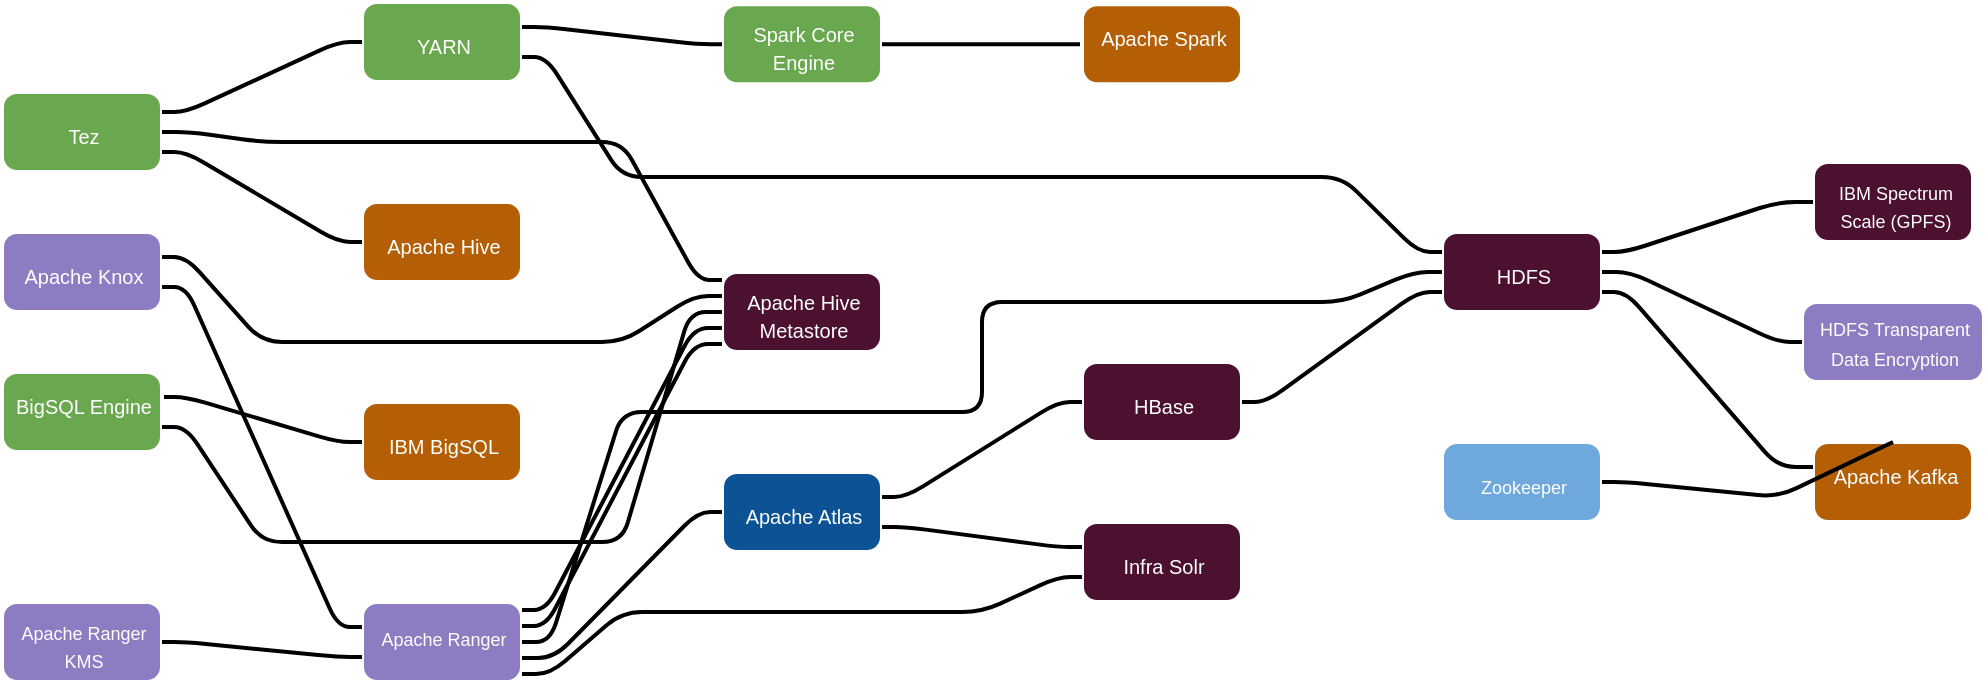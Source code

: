 <mxfile version="12.2.2" type="github" pages="1">
  <diagram id="WvB5eT4awu3Ml9oOcdao" name="Page-1">
    <mxGraphModel dx="2235" dy="1900" grid="1" gridSize="10" guides="1" tooltips="1" connect="1" arrows="1" fold="1" page="1" pageScale="1" pageWidth="827" pageHeight="1169" math="0" shadow="0">
      <root>
        <mxCell id="0"/>
        <mxCell id="1" parent="0"/>
        <mxCell id="r3al3P3H8GHCA9LtX1gN-21" value="&lt;div style=&#39;width: 73.0px;height: 10.4px;word-break: break-word;&#39;&gt;&lt;div align=&quot;center&quot;&gt;&lt;span style=&quot;font-family:Arial;text-decoration:none;color:#ffffff;font-size:10px; line-height: 0;&quot;&gt;&lt;span style=&quot;text-decoration:none; line-height: normal;&quot;&gt;HDFS&lt;/span&gt;&lt;/span&gt;&lt;/div&gt;&lt;/div&gt;" style="shape=rect;rounded=1;arcSize=15;absoluteArcSize=1;shadow=0;strokeWidth=2;fillColor=#4c1130;strokeColor=#ffffff;opacity=100.0;html=1;nl2Br=0;verticalAlign=middle;align=center;spacingLeft=8.0;spacingRight=6;whiteSpace=wrap;gliffyId=0;" vertex="1" parent="1">
          <mxGeometry x="720" y="115" width="80" height="40" as="geometry"/>
        </mxCell>
        <mxCell id="r3al3P3H8GHCA9LtX1gN-22" value="&lt;div style=&#39;width: 73.0px;height: 19.2px;word-break: break-word;&#39;&gt;&lt;div align=&quot;center&quot;&gt;&lt;span style=&quot;font-family:Arial;text-decoration:none;color:#ffffff;font-size:9px; line-height: 0;&quot;&gt;&lt;span style=&quot;text-decoration:none; line-height: normal;&quot;&gt;IBM Spectrum Scale (GPFS)&lt;/span&gt;&lt;/span&gt;&lt;/div&gt;&lt;/div&gt;" style="shape=rect;rounded=1;arcSize=15;absoluteArcSize=1;shadow=0;strokeWidth=2;fillColor=#4c1130;strokeColor=#ffffff;opacity=100.0;html=1;nl2Br=0;verticalAlign=middle;align=center;spacingLeft=8.0;spacingRight=6;whiteSpace=wrap;gliffyId=4;" vertex="1" parent="1">
          <mxGeometry x="905.5" y="80" width="80" height="40" as="geometry"/>
        </mxCell>
        <mxCell id="r3al3P3H8GHCA9LtX1gN-23" value="&lt;div style=&#39;width: 73.0px;height: 20.8px;word-break: break-word;&#39;&gt;&lt;div align=&quot;center&quot;&gt;&lt;span style=&quot;font-family:Arial;text-decoration:none;color:rgb(255, 255, 255);font-size:10px; line-height: normal;&quot;&gt;Apache Hive Metastore&lt;/span&gt;&lt;/div&gt;&lt;/div&gt;" style="shape=rect;rounded=1;arcSize=15;absoluteArcSize=1;shadow=0;strokeWidth=2;fillColor=#4c1130;strokeColor=#ffffff;opacity=100.0;html=1;nl2Br=0;verticalAlign=middle;align=center;spacingLeft=8.0;spacingRight=6;whiteSpace=wrap;gliffyId=10;" vertex="1" parent="1">
          <mxGeometry x="360" y="135" width="80" height="40" as="geometry"/>
        </mxCell>
        <mxCell id="r3al3P3H8GHCA9LtX1gN-24" value="&lt;div style=&#39;width: 83.45px;height: 28.8px;word-break: break-word;&#39;&gt;&lt;div align=&quot;center&quot;&gt;&lt;span style=&quot;font-family:Arial;text-decoration:none;color:rgb(255, 255, 255);font-size:9px; line-height: normal;&quot;&gt;HDFS Transparent Data Encryption&lt;/span&gt;&lt;/div&gt;&lt;/div&gt;" style="shape=rect;rounded=1;arcSize=15;absoluteArcSize=1;shadow=0;strokeWidth=2;fillColor=#8e7cc3;strokeColor=#ffffff;opacity=100.0;html=1;nl2Br=0;verticalAlign=middle;align=center;spacingLeft=8.275;spacingRight=6;whiteSpace=wrap;gliffyId=17;" vertex="1" parent="1">
          <mxGeometry x="900" y="150" width="91" height="40" as="geometry"/>
        </mxCell>
        <mxCell id="r3al3P3H8GHCA9LtX1gN-25" value="&lt;div style=&#39;width: 73.0px;height: 10.4px;word-break: break-word;&#39;&gt;&lt;div align=&quot;center&quot;&gt;&lt;span style=&quot;font-family:Arial;text-decoration:none;color:rgb(255, 255, 255);font-size:10px; line-height: normal;&quot;&gt;YARN&lt;/span&gt;&lt;/div&gt;&lt;/div&gt;" style="shape=rect;rounded=1;arcSize=15;absoluteArcSize=1;shadow=0;strokeWidth=2;fillColor=#6aa84f;strokeColor=#ffffff;opacity=100.0;html=1;nl2Br=0;verticalAlign=middle;align=center;spacingLeft=8.0;spacingRight=6;whiteSpace=wrap;gliffyId=21;" vertex="1" parent="1">
          <mxGeometry x="180" width="80" height="40" as="geometry"/>
        </mxCell>
        <mxCell id="r3al3P3H8GHCA9LtX1gN-26" value="&lt;div style=&#39;width: 73.0px;height: 10.4px;word-break: break-word;&#39;&gt;&lt;div align=&quot;center&quot;&gt;&lt;span style=&quot;font-family:Arial;text-decoration:none;color:rgb(255, 255, 255);font-size:10px; line-height: normal;&quot;&gt;Tez&lt;/span&gt;&lt;/div&gt;&lt;/div&gt;" style="shape=rect;rounded=1;arcSize=15;absoluteArcSize=1;shadow=0;strokeWidth=2;fillColor=#6aa84f;strokeColor=#ffffff;opacity=100.0;html=1;nl2Br=0;verticalAlign=middle;align=center;spacingLeft=8.0;spacingRight=6;whiteSpace=wrap;gliffyId=23;" vertex="1" parent="1">
          <mxGeometry y="45" width="80" height="40" as="geometry"/>
        </mxCell>
        <mxCell id="r3al3P3H8GHCA9LtX1gN-27" value="&lt;div style=&#39;width: 73.0px;height: 10.4px;word-break: break-word;&#39;&gt;&lt;div align=&quot;center&quot;&gt;&lt;span style=&quot;font-family:Arial;text-decoration:none;color:rgb(255, 255, 255);font-size:10px; line-height: normal;&quot;&gt;Apache Hive&lt;/span&gt;&lt;/div&gt;&lt;/div&gt;" style="shape=rect;rounded=1;arcSize=15;absoluteArcSize=1;shadow=0;strokeWidth=2;fillColor=#b45f06;strokeColor=#ffffff;opacity=100.0;html=1;nl2Br=0;verticalAlign=middle;align=center;spacingLeft=8.0;spacingRight=6;whiteSpace=wrap;gliffyId=27;" vertex="1" parent="1">
          <mxGeometry x="180" y="100" width="80" height="40" as="geometry"/>
        </mxCell>
        <mxCell id="r3al3P3H8GHCA9LtX1gN-28" value="&lt;div style=&#39;width: 73.0px;height: 10.4px;word-break: break-word;&#39;&gt;&lt;div align=&quot;center&quot;&gt;&lt;span style=&quot;font-family:Arial;text-decoration:none;color:rgb(255, 255, 255);font-size:10px; line-height: normal;&quot;&gt;IBM BigSQL&lt;/span&gt;&lt;/div&gt;&lt;/div&gt;" style="shape=rect;rounded=1;arcSize=15;absoluteArcSize=1;shadow=0;strokeWidth=2;fillColor=#b45f06;strokeColor=#ffffff;opacity=100.0;html=1;nl2Br=0;verticalAlign=middle;align=center;spacingLeft=8.0;spacingRight=6;whiteSpace=wrap;gliffyId=29;" vertex="1" parent="1">
          <mxGeometry x="180" y="200" width="80" height="40" as="geometry"/>
        </mxCell>
        <mxCell id="r3al3P3H8GHCA9LtX1gN-29" style="shape=filledEdge;strokeWidth=2;strokeColor=#000000;fillColor=none;startArrow=none;startFill=0;startSize=6;endArrow=none;endFill=0;endSize=6;rounded=1;gliffyId=31;edgeStyle=orthogonalEdgeStyle;noEdgeStyle=1;orthogonal=1;" edge="1" parent="1" source="r3al3P3H8GHCA9LtX1gN-21" target="r3al3P3H8GHCA9LtX1gN-24">
          <mxGeometry width="8" height="28" relative="1" as="geometry">
            <Array as="points">
              <mxPoint x="814" y="135"/>
              <mxPoint x="888" y="170"/>
            </Array>
          </mxGeometry>
        </mxCell>
        <mxCell id="r3al3P3H8GHCA9LtX1gN-30" style="shape=filledEdge;strokeWidth=2;strokeColor=#000000;fillColor=none;startArrow=none;startFill=0;startSize=6;endArrow=none;endFill=0;endSize=6;rounded=1;gliffyId=34;edgeStyle=orthogonalEdgeStyle;noEdgeStyle=1;orthogonal=1;" edge="1" parent="1" source="r3al3P3H8GHCA9LtX1gN-26" target="r3al3P3H8GHCA9LtX1gN-27">
          <mxGeometry width="1" height="31" relative="1" as="geometry">
            <Array as="points">
              <mxPoint x="92" y="75"/>
              <mxPoint x="168" y="120"/>
            </Array>
          </mxGeometry>
        </mxCell>
        <mxCell id="r3al3P3H8GHCA9LtX1gN-31" style="shape=filledEdge;strokeWidth=2;strokeColor=#000000;fillColor=none;startArrow=none;startFill=0;startSize=6;endArrow=none;endFill=0;endSize=6;rounded=1;gliffyId=35;edgeStyle=orthogonalEdgeStyle;noEdgeStyle=1;orthogonal=1;" edge="1" parent="1" source="r3al3P3H8GHCA9LtX1gN-26" target="r3al3P3H8GHCA9LtX1gN-23">
          <mxGeometry width="38" height="1" relative="1" as="geometry">
            <Array as="points">
              <mxPoint x="94" y="65"/>
              <mxPoint x="130" y="70"/>
              <mxPoint x="310" y="70"/>
              <mxPoint x="348" y="139"/>
            </Array>
          </mxGeometry>
        </mxCell>
        <mxCell id="r3al3P3H8GHCA9LtX1gN-32" style="shape=filledEdge;strokeWidth=2;strokeColor=#000000;fillColor=none;startArrow=none;startFill=0;startSize=6;endArrow=none;endFill=0;endSize=6;rounded=1;gliffyId=36;edgeStyle=orthogonalEdgeStyle;noEdgeStyle=1;orthogonal=1;" edge="1" parent="1" source="r3al3P3H8GHCA9LtX1gN-47" target="r3al3P3H8GHCA9LtX1gN-28">
          <mxGeometry width="44" height="1" relative="1" as="geometry">
            <Array as="points">
              <mxPoint x="92" y="197.5"/>
              <mxPoint x="168" y="220"/>
            </Array>
          </mxGeometry>
        </mxCell>
        <mxCell id="r3al3P3H8GHCA9LtX1gN-33" style="shape=filledEdge;strokeWidth=2;strokeColor=#000000;fillColor=none;startArrow=none;startFill=0;startSize=6;endArrow=none;endFill=0;endSize=6;rounded=1;gliffyId=37;edgeStyle=orthogonalEdgeStyle;noEdgeStyle=1;orthogonal=1;" edge="1" parent="1" source="r3al3P3H8GHCA9LtX1gN-26" target="r3al3P3H8GHCA9LtX1gN-25">
          <mxGeometry width="31" height="1" relative="1" as="geometry">
            <Array as="points">
              <mxPoint x="92" y="55"/>
              <mxPoint x="168" y="20"/>
            </Array>
          </mxGeometry>
        </mxCell>
        <mxCell id="r3al3P3H8GHCA9LtX1gN-34" style="shape=filledEdge;strokeWidth=2;strokeColor=#000000;fillColor=none;startArrow=none;startFill=0;startSize=6;endArrow=none;endFill=0;endSize=6;rounded=1;gliffyId=38;edgeStyle=orthogonalEdgeStyle;noEdgeStyle=1;orthogonal=1;" edge="1" parent="1" source="r3al3P3H8GHCA9LtX1gN-25" target="r3al3P3H8GHCA9LtX1gN-21">
          <mxGeometry width="3" height="38" relative="1" as="geometry">
            <Array as="points">
              <mxPoint x="272" y="27.5"/>
              <mxPoint x="310" y="87.5"/>
              <mxPoint x="490" y="87.5"/>
              <mxPoint x="490" y="87.5"/>
              <mxPoint x="670" y="87.5"/>
              <mxPoint x="708" y="125"/>
            </Array>
          </mxGeometry>
        </mxCell>
        <mxCell id="r3al3P3H8GHCA9LtX1gN-35" value="&lt;div style=&#39;width: 73.0px;height: 19.2px;word-break: break-word;&#39;&gt;&lt;div align=&quot;center&quot;&gt;&lt;span style=&quot;font-family:Arial;text-decoration:none;color:rgb(255, 255, 255);font-size:9px; line-height: normal;&quot;&gt;Apache Ranger&lt;/span&gt;&lt;/div&gt;&lt;/div&gt;" style="shape=rect;rounded=1;arcSize=15;absoluteArcSize=1;shadow=0;strokeWidth=2;fillColor=#8e7cc3;strokeColor=#ffffff;opacity=100.0;html=1;nl2Br=0;verticalAlign=middle;align=center;spacingLeft=8.0;spacingRight=6;whiteSpace=wrap;gliffyId=44;" vertex="1" parent="1">
          <mxGeometry x="180" y="300" width="80" height="40" as="geometry"/>
        </mxCell>
        <mxCell id="r3al3P3H8GHCA9LtX1gN-36" style="shape=filledEdge;strokeWidth=2;strokeColor=#000000;fillColor=none;startArrow=none;startFill=0;startSize=6;endArrow=none;endFill=0;endSize=6;rounded=1;gliffyId=46;edgeStyle=orthogonalEdgeStyle;noEdgeStyle=1;orthogonal=1;" edge="1" parent="1" source="r3al3P3H8GHCA9LtX1gN-35" target="r3al3P3H8GHCA9LtX1gN-21">
          <mxGeometry width="116" height="246" relative="1" as="geometry">
            <Array as="points">
              <mxPoint x="274" y="320"/>
              <mxPoint x="310" y="205"/>
              <mxPoint x="490" y="205"/>
              <mxPoint x="490" y="150"/>
              <mxPoint x="670" y="150"/>
              <mxPoint x="706" y="135"/>
            </Array>
          </mxGeometry>
        </mxCell>
        <mxCell id="r3al3P3H8GHCA9LtX1gN-37" style="shape=filledEdge;strokeWidth=2;strokeColor=#000000;fillColor=none;startArrow=none;startFill=0;startSize=6;endArrow=none;endFill=0;endSize=6;rounded=1;gliffyId=47;edgeStyle=orthogonalEdgeStyle;noEdgeStyle=1;orthogonal=1;" edge="1" parent="1" source="r3al3P3H8GHCA9LtX1gN-35" target="r3al3P3H8GHCA9LtX1gN-23">
          <mxGeometry width="73" height="74" relative="1" as="geometry">
            <Array as="points">
              <mxPoint x="272" y="304"/>
              <mxPoint x="346" y="163"/>
            </Array>
          </mxGeometry>
        </mxCell>
        <mxCell id="r3al3P3H8GHCA9LtX1gN-38" value="&lt;div style=&#39;width: 73.0px;height: 10.4px;word-break: break-word;&#39;&gt;&lt;div align=&quot;center&quot;&gt;&lt;span style=&quot;font-family:Arial;text-decoration:none;color:rgb(255, 255, 255);font-size:10px; line-height: normal;&quot;&gt; Apache Atlas&lt;/span&gt;&lt;/div&gt;&lt;/div&gt;" style="shape=rect;rounded=1;arcSize=15;absoluteArcSize=1;shadow=0;strokeWidth=2;fillColor=#0b5394;strokeColor=#ffffff;opacity=100.0;html=1;nl2Br=0;verticalAlign=middle;align=center;spacingLeft=8.0;spacingRight=6;whiteSpace=wrap;gliffyId=61;" vertex="1" parent="1">
          <mxGeometry x="360" y="235" width="80" height="40" as="geometry"/>
        </mxCell>
        <mxCell id="r3al3P3H8GHCA9LtX1gN-39" style="shape=filledEdge;strokeWidth=2;strokeColor=#000000;fillColor=none;startArrow=none;startFill=0;startSize=6;endArrow=none;endFill=0;endSize=6;rounded=1;gliffyId=73;edgeStyle=orthogonalEdgeStyle;noEdgeStyle=1;orthogonal=1;" edge="1" parent="1" source="r3al3P3H8GHCA9LtX1gN-35" target="r3al3P3H8GHCA9LtX1gN-38">
          <mxGeometry width="184" height="20" relative="1" as="geometry">
            <Array as="points">
              <mxPoint x="276" y="328"/>
              <mxPoint x="348" y="255"/>
            </Array>
          </mxGeometry>
        </mxCell>
        <mxCell id="r3al3P3H8GHCA9LtX1gN-40" style="shape=filledEdge;strokeWidth=2;strokeColor=#000000;fillColor=none;startArrow=none;startFill=0;startSize=6;endArrow=none;endFill=0;endSize=6;rounded=1;gliffyId=79;edgeStyle=orthogonalEdgeStyle;noEdgeStyle=1;orthogonal=1;" edge="1" parent="1" source="r3al3P3H8GHCA9LtX1gN-35" target="r3al3P3H8GHCA9LtX1gN-23">
          <mxGeometry width="66" height="107" relative="1" as="geometry">
            <Array as="points">
              <mxPoint x="272" y="312"/>
              <mxPoint x="346" y="171"/>
            </Array>
          </mxGeometry>
        </mxCell>
        <mxCell id="r3al3P3H8GHCA9LtX1gN-42" value="&lt;div style=&#39;width: 73.0px;height: 20.8px;word-break: break-word;&#39;&gt;&lt;div align=&quot;center&quot;&gt;&lt;span style=&quot;font-family:Arial;text-decoration:none;color:rgb(255, 255, 255);font-size:10px; line-height: normal;&quot;&gt;Spark Core Engine&lt;/span&gt;&lt;/div&gt;&lt;/div&gt;" style="shape=rect;rounded=1;arcSize=15;absoluteArcSize=1;shadow=0;strokeWidth=2;fillColor=#6aa84f;strokeColor=#ffffff;opacity=100.0;html=1;nl2Br=0;verticalAlign=middle;align=center;spacingLeft=8.0;spacingRight=6;whiteSpace=wrap;gliffyId=105;" vertex="1" parent="1">
          <mxGeometry x="360" y="1.094" width="80" height="40" as="geometry"/>
        </mxCell>
        <mxCell id="r3al3P3H8GHCA9LtX1gN-43" style="shape=filledEdge;strokeWidth=2;strokeColor=#000000;fillColor=none;startArrow=none;startFill=0;startSize=6;endArrow=none;endFill=0;endSize=6;rounded=1;gliffyId=107;edgeStyle=orthogonalEdgeStyle;noEdgeStyle=1;orthogonal=1;" edge="1" parent="1" source="r3al3P3H8GHCA9LtX1gN-25" target="r3al3P3H8GHCA9LtX1gN-42">
          <mxGeometry width="55" height="1" relative="1" as="geometry">
            <Array as="points">
              <mxPoint x="272" y="12.5"/>
              <mxPoint x="348" y="21.094"/>
            </Array>
          </mxGeometry>
        </mxCell>
        <mxCell id="r3al3P3H8GHCA9LtX1gN-44" style="shape=filledEdge;strokeWidth=2;strokeColor=#000000;fillColor=none;startArrow=none;startFill=0;startSize=6;endArrow=none;endFill=0;endSize=6;rounded=1;gliffyId=112;edgeStyle=orthogonalEdgeStyle;noEdgeStyle=1;orthogonal=1;" edge="1" parent="1" source="r3al3P3H8GHCA9LtX1gN-42" target="r3al3P3H8GHCA9LtX1gN-46">
          <mxGeometry width="179" height="1" relative="1" as="geometry">
            <Array as="points">
              <mxPoint x="452" y="21.094"/>
              <mxPoint x="528" y="21.094"/>
            </Array>
          </mxGeometry>
        </mxCell>
        <mxCell id="r3al3P3H8GHCA9LtX1gN-45" value="&lt;div style=&#39;width: 73.0px;height: 10.4px;word-break: break-word;&#39;&gt;&lt;div align=&quot;center&quot;&gt;&lt;span style=&quot;font-family:Arial;text-decoration:none;color:rgb(255, 255, 255);font-size:10px; line-height: normal;&quot;&gt;Apache Knox&lt;/span&gt;&lt;/div&gt;&lt;/div&gt;" style="shape=rect;rounded=1;arcSize=15;absoluteArcSize=1;shadow=0;strokeWidth=2;fillColor=#8e7cc3;strokeColor=#ffffff;opacity=100.0;html=1;nl2Br=0;verticalAlign=middle;align=center;spacingLeft=8.0;spacingRight=6;whiteSpace=wrap;gliffyId=114;" vertex="1" parent="1">
          <mxGeometry y="115" width="80" height="40" as="geometry"/>
        </mxCell>
        <mxCell id="r3al3P3H8GHCA9LtX1gN-46" value="&lt;div style=&#39;width: 73.0px;height: 20.8px;word-break: break-word;&#39;&gt;&lt;div align=&quot;center&quot;&gt;&lt;span style=&quot;font-family:Arial;text-decoration:none;color:rgb(255, 255, 255);font-size:10px; line-height: normal;&quot;&gt;Apache Spark&lt;/span&gt;&lt;/div&gt;&lt;/div&gt;" style="shape=rect;rounded=1;arcSize=15;absoluteArcSize=1;shadow=0;strokeWidth=2;fillColor=#b45f06;strokeColor=#ffffff;opacity=100.0;html=1;nl2Br=0;verticalAlign=middle;align=center;spacingLeft=8.0;spacingRight=6;whiteSpace=wrap;gliffyId=116;" vertex="1" parent="1">
          <mxGeometry x="540" y="1.094" width="80" height="40" as="geometry"/>
        </mxCell>
        <mxCell id="r3al3P3H8GHCA9LtX1gN-47" value="&lt;div style=&#39;width: 73.0px;height: 20.8px;word-break: break-word;&#39;&gt;&lt;div align=&quot;center&quot;&gt;&lt;span style=&quot;font-family:Arial;text-decoration:none;color:rgb(255, 255, 255);font-size:10px; line-height: normal;&quot;&gt;BigSQL Engine&lt;/span&gt;&lt;/div&gt;&lt;/div&gt;" style="shape=rect;rounded=1;arcSize=15;absoluteArcSize=1;shadow=0;strokeWidth=2;fillColor=#6aa84f;strokeColor=#ffffff;opacity=100.0;html=1;nl2Br=0;verticalAlign=middle;align=center;spacingLeft=8.0;spacingRight=6;whiteSpace=wrap;gliffyId=123;" vertex="1" parent="1">
          <mxGeometry y="185" width="80" height="40" as="geometry"/>
        </mxCell>
        <mxCell id="r3al3P3H8GHCA9LtX1gN-48" style="shape=filledEdge;strokeWidth=2;strokeColor=#000000;fillColor=none;startArrow=none;startFill=0;startSize=6;endArrow=none;endFill=0;endSize=6;rounded=1;gliffyId=126;edgeStyle=orthogonalEdgeStyle;noEdgeStyle=1;orthogonal=1;" edge="1" parent="1" source="r3al3P3H8GHCA9LtX1gN-47" target="r3al3P3H8GHCA9LtX1gN-23">
          <mxGeometry width="3" height="16" relative="1" as="geometry">
            <Array as="points">
              <mxPoint x="92" y="212.5"/>
              <mxPoint x="130" y="270"/>
              <mxPoint x="310" y="270"/>
              <mxPoint x="344" y="155"/>
            </Array>
          </mxGeometry>
        </mxCell>
        <mxCell id="r3al3P3H8GHCA9LtX1gN-49" value="&lt;div style=&#39;width: 73.0px;height: 10.4px;word-break: break-word;&#39;&gt;&lt;div align=&quot;center&quot;&gt;&lt;span style=&quot;font-family:Arial;text-decoration:none;color:rgb(255, 255, 255);font-size:10px; line-height: normal;&quot;&gt; Infra Solr&lt;/span&gt;&lt;/div&gt;&lt;/div&gt;" style="shape=rect;rounded=1;arcSize=15;absoluteArcSize=1;shadow=0;strokeWidth=2;fillColor=#4c1130;strokeColor=#ffffff;opacity=100.0;html=1;nl2Br=0;verticalAlign=middle;align=center;spacingLeft=8.0;spacingRight=6;whiteSpace=wrap;gliffyId=132;" vertex="1" parent="1">
          <mxGeometry x="540" y="260" width="80" height="40" as="geometry"/>
        </mxCell>
        <mxCell id="r3al3P3H8GHCA9LtX1gN-50" value="&lt;div style=&#39;width: 73.0px;height: 19.2px;word-break: break-word;&#39;&gt;&lt;div align=&quot;center&quot;&gt;&lt;span style=&quot;font-family:Arial;text-decoration:none;color:rgb(255, 255, 255);font-size:9px; line-height: normal;&quot;&gt;Apache Ranger KMS&lt;/span&gt;&lt;/div&gt;&lt;/div&gt;" style="shape=rect;rounded=1;arcSize=15;absoluteArcSize=1;shadow=0;strokeWidth=2;fillColor=#8e7cc3;strokeColor=#ffffff;opacity=100.0;html=1;nl2Br=0;verticalAlign=middle;align=center;spacingLeft=8.0;spacingRight=6;whiteSpace=wrap;gliffyId=134;" vertex="1" parent="1">
          <mxGeometry y="300" width="80" height="40" as="geometry"/>
        </mxCell>
        <mxCell id="r3al3P3H8GHCA9LtX1gN-51" style="shape=filledEdge;strokeWidth=2;strokeColor=#000000;fillColor=none;startArrow=none;startFill=0;startSize=6;endArrow=none;endFill=0;endSize=6;rounded=1;gliffyId=138;edgeStyle=orthogonalEdgeStyle;noEdgeStyle=1;orthogonal=1;" edge="1" parent="1" source="r3al3P3H8GHCA9LtX1gN-35" target="r3al3P3H8GHCA9LtX1gN-49">
          <mxGeometry width="96" height="47" relative="1" as="geometry">
            <Array as="points">
              <mxPoint x="274" y="336"/>
              <mxPoint x="310" y="305"/>
              <mxPoint x="490" y="305"/>
              <mxPoint x="528" y="287.5"/>
            </Array>
          </mxGeometry>
        </mxCell>
        <mxCell id="r3al3P3H8GHCA9LtX1gN-52" style="shape=filledEdge;strokeWidth=2;strokeColor=#000000;fillColor=none;startArrow=none;startFill=0;startSize=6;endArrow=none;endFill=0;endSize=6;rounded=1;gliffyId=139;edgeStyle=orthogonalEdgeStyle;noEdgeStyle=1;orthogonal=1;" edge="1" parent="1" source="r3al3P3H8GHCA9LtX1gN-38" target="r3al3P3H8GHCA9LtX1gN-49">
          <mxGeometry width="59" height="1" relative="1" as="geometry">
            <Array as="points">
              <mxPoint x="452" y="262.5"/>
              <mxPoint x="528" y="272.5"/>
            </Array>
          </mxGeometry>
        </mxCell>
        <mxCell id="r3al3P3H8GHCA9LtX1gN-53" style="shape=filledEdge;strokeWidth=2;strokeColor=#000000;fillColor=none;startArrow=none;startFill=0;startSize=6;endArrow=none;endFill=0;endSize=6;rounded=1;gliffyId=145;edgeStyle=orthogonalEdgeStyle;noEdgeStyle=1;orthogonal=1;" edge="1" parent="1" source="r3al3P3H8GHCA9LtX1gN-50" target="r3al3P3H8GHCA9LtX1gN-35">
          <mxGeometry width="1" height="33" relative="1" as="geometry">
            <Array as="points">
              <mxPoint x="92" y="320"/>
              <mxPoint x="168" y="327.5"/>
            </Array>
          </mxGeometry>
        </mxCell>
        <mxCell id="r3al3P3H8GHCA9LtX1gN-54" style="shape=filledEdge;strokeWidth=2;strokeColor=#000000;fillColor=none;startArrow=none;startFill=0;startSize=6;endArrow=none;endFill=0;endSize=6;rounded=1;gliffyId=201;edgeStyle=orthogonalEdgeStyle;noEdgeStyle=1;orthogonal=1;" edge="1" parent="1" source="r3al3P3H8GHCA9LtX1gN-21" target="r3al3P3H8GHCA9LtX1gN-22">
          <mxGeometry width="63" height="45" relative="1" as="geometry">
            <Array as="points">
              <mxPoint x="812" y="125"/>
              <mxPoint x="888" y="100"/>
            </Array>
          </mxGeometry>
        </mxCell>
        <mxCell id="r3al3P3H8GHCA9LtX1gN-55" value="&lt;div style=&#39;width: 73.0px;height: 20.8px;word-break: break-word;&#39;&gt;&lt;div align=&quot;center&quot;&gt;&lt;span style=&quot;font-family:Arial;text-decoration:none;color:rgb(255, 255, 255);font-size:10px; line-height: normal;&quot;&gt;Apache Kafka&lt;/span&gt;&lt;/div&gt;&lt;/div&gt;" style="shape=rect;rounded=1;arcSize=15;absoluteArcSize=1;shadow=0;strokeWidth=2;fillColor=#b45f06;strokeColor=#ffffff;opacity=100.0;html=1;nl2Br=0;verticalAlign=middle;align=center;spacingLeft=8.0;spacingRight=6;whiteSpace=wrap;gliffyId=225;" vertex="1" parent="1">
          <mxGeometry x="905.5" y="220" width="80" height="40" as="geometry"/>
        </mxCell>
        <mxCell id="r3al3P3H8GHCA9LtX1gN-56" value="&lt;div style=&#39;width: 73.0px;height: 10.4px;word-break: break-word;&#39;&gt;&lt;div align=&quot;center&quot;&gt;&lt;span style=&quot;font-family:Arial;text-decoration:none;color:rgb(255, 255, 255);font-size:10px; line-height: normal;&quot;&gt;HBase&lt;/span&gt;&lt;/div&gt;&lt;/div&gt;" style="shape=rect;rounded=1;arcSize=15;absoluteArcSize=1;shadow=0;strokeWidth=2;fillColor=#4c1130;strokeColor=#ffffff;opacity=100.0;html=1;nl2Br=0;verticalAlign=middle;align=center;spacingLeft=8.0;spacingRight=6;whiteSpace=wrap;gliffyId=227;" vertex="1" parent="1">
          <mxGeometry x="540" y="180" width="80" height="40" as="geometry"/>
        </mxCell>
        <mxCell id="r3al3P3H8GHCA9LtX1gN-57" style="shape=filledEdge;strokeWidth=2;strokeColor=#000000;fillColor=none;startArrow=none;startFill=0;startSize=6;endArrow=none;endFill=0;endSize=6;rounded=1;gliffyId=229;edgeStyle=orthogonalEdgeStyle;noEdgeStyle=1;orthogonal=1;" edge="1" parent="1" source="r3al3P3H8GHCA9LtX1gN-38" target="r3al3P3H8GHCA9LtX1gN-56">
          <mxGeometry width="86" height="38" relative="1" as="geometry">
            <Array as="points">
              <mxPoint x="452" y="247.5"/>
              <mxPoint x="528" y="200"/>
            </Array>
          </mxGeometry>
        </mxCell>
        <mxCell id="r3al3P3H8GHCA9LtX1gN-58" style="shape=filledEdge;strokeWidth=2;strokeColor=#000000;fillColor=none;startArrow=none;startFill=0;startSize=6;endArrow=none;endFill=0;endSize=6;rounded=1;gliffyId=270;edgeStyle=orthogonalEdgeStyle;noEdgeStyle=1;orthogonal=1;" edge="1" parent="1" source="r3al3P3H8GHCA9LtX1gN-45" target="r3al3P3H8GHCA9LtX1gN-35">
          <mxGeometry width="115" height="202" relative="1" as="geometry">
            <Array as="points">
              <mxPoint x="92" y="142.5"/>
              <mxPoint x="168" y="312.5"/>
            </Array>
          </mxGeometry>
        </mxCell>
        <mxCell id="r3al3P3H8GHCA9LtX1gN-59" style="shape=filledEdge;strokeWidth=2;strokeColor=#000000;fillColor=none;startArrow=none;startFill=0;startSize=6;endArrow=none;endFill=0;endSize=6;rounded=1;gliffyId=271;edgeStyle=orthogonalEdgeStyle;noEdgeStyle=1;orthogonal=1;" edge="1" parent="1" source="r3al3P3H8GHCA9LtX1gN-45" target="r3al3P3H8GHCA9LtX1gN-23">
          <mxGeometry width="73" height="5" relative="1" as="geometry">
            <Array as="points">
              <mxPoint x="92" y="127.5"/>
              <mxPoint x="130" y="170"/>
              <mxPoint x="310" y="170"/>
              <mxPoint x="346" y="147"/>
            </Array>
          </mxGeometry>
        </mxCell>
        <mxCell id="r3al3P3H8GHCA9LtX1gN-60" value="&lt;div style=&#39;width: 73.0px;height: 9.6px;word-break: break-word;&#39;&gt;&lt;div align=&quot;center&quot;&gt;&lt;span style=&quot;font-family:Arial;text-decoration:none;color:rgb(255, 255, 255);font-size:9px; line-height: normal;&quot;&gt; Zookeeper&lt;/span&gt;&lt;/div&gt;&lt;/div&gt;" style="shape=rect;rounded=1;arcSize=15;absoluteArcSize=1;shadow=0;strokeWidth=2;fillColor=#6fa8dc;strokeColor=#ffffff;opacity=100.0;html=1;nl2Br=0;verticalAlign=middle;align=center;spacingLeft=8.0;spacingRight=6;whiteSpace=wrap;gliffyId=310;" vertex="1" parent="1">
          <mxGeometry x="720" y="220" width="80" height="40" as="geometry"/>
        </mxCell>
        <mxCell id="r3al3P3H8GHCA9LtX1gN-61" style="shape=filledEdge;strokeWidth=2;strokeColor=#000000;fillColor=none;startArrow=none;startFill=0;startSize=6;endArrow=none;endFill=0;endSize=6;rounded=1;gliffyId=337;edgeStyle=orthogonalEdgeStyle;entryX=0.5;entryY=0;entryDx=0;entryDy=0;noEdgeStyle=1;orthogonal=1;" edge="1" parent="1" source="r3al3P3H8GHCA9LtX1gN-60" target="r3al3P3H8GHCA9LtX1gN-55">
          <mxGeometry width="31" height="2" relative="1" as="geometry">
            <Array as="points">
              <mxPoint x="812" y="240"/>
              <mxPoint x="888" y="247.5"/>
            </Array>
          </mxGeometry>
        </mxCell>
        <mxCell id="r3al3P3H8GHCA9LtX1gN-62" style="shape=filledEdge;strokeWidth=2;strokeColor=#000000;fillColor=none;startArrow=none;startFill=0;startSize=6;endArrow=none;endFill=0;endSize=6;rounded=1;gliffyId=343;edgeStyle=orthogonalEdgeStyle;noEdgeStyle=1;orthogonal=1;" edge="1" parent="1" source="r3al3P3H8GHCA9LtX1gN-21" target="r3al3P3H8GHCA9LtX1gN-55">
          <mxGeometry width="199" height="74" relative="1" as="geometry">
            <Array as="points">
              <mxPoint x="812" y="145"/>
              <mxPoint x="888" y="232.5"/>
            </Array>
          </mxGeometry>
        </mxCell>
        <mxCell id="r3al3P3H8GHCA9LtX1gN-63" style="shape=filledEdge;strokeWidth=2;strokeColor=#000000;fillColor=none;startArrow=none;startFill=0;startSize=6;endArrow=none;endFill=0;endSize=6;rounded=1;gliffyId=354;edgeStyle=orthogonalEdgeStyle;noEdgeStyle=1;orthogonal=1;" edge="1" parent="1" source="r3al3P3H8GHCA9LtX1gN-56" target="r3al3P3H8GHCA9LtX1gN-21">
          <mxGeometry width="73" height="207" relative="1" as="geometry">
            <Array as="points">
              <mxPoint x="632" y="200"/>
              <mxPoint x="708" y="145"/>
            </Array>
          </mxGeometry>
        </mxCell>
      </root>
    </mxGraphModel>
  </diagram>
</mxfile>
